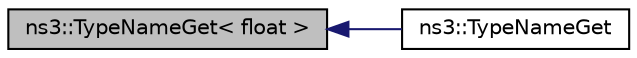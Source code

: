 digraph "ns3::TypeNameGet&lt; float &gt;"
{
  edge [fontname="Helvetica",fontsize="10",labelfontname="Helvetica",labelfontsize="10"];
  node [fontname="Helvetica",fontsize="10",shape=record];
  rankdir="LR";
  Node1 [label="ns3::TypeNameGet\< float \>",height=0.2,width=0.4,color="black", fillcolor="grey75", style="filled", fontcolor="black"];
  Node1 -> Node2 [dir="back",color="midnightblue",fontsize="10",style="solid"];
  Node2 [label="ns3::TypeNameGet",height=0.2,width=0.4,color="black", fillcolor="white", style="filled",URL="$d9/d3f/group__attributeimpl.html#gaa575643602994c3f6c7e580fcd5ef041"];
}

